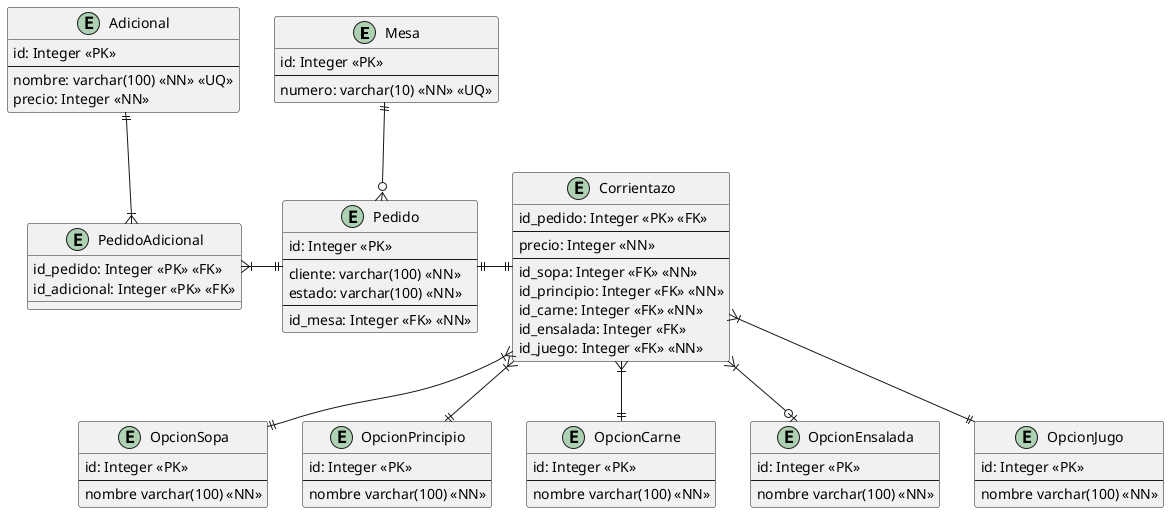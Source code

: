 @startuml "Diagrama Relacional"

Entity Mesa{
    id: Integer <<PK>>
    --
    numero: varchar(10) <<NN>> <<UQ>>
}

Entity Pedido {
    id: Integer <<PK>>
    --
    cliente: varchar(100) <<NN>>
    estado: varchar(100) <<NN>>
    --
    id_mesa: Integer <<FK>> <<NN>>
}

Entity Adicional{
    id: Integer <<PK>> 
    --
    nombre: varchar(100) <<NN>> <<UQ>>
    precio: Integer <<NN>>
}

Entity PedidoAdicional{
    id_pedido: Integer <<PK>> <<FK>>
    id_adicional: Integer <<PK>> <<FK>>
}

Entity Corrientazo{
    id_pedido: Integer <<PK>> <<FK>>
    --
    precio: Integer <<NN>>
    --
    id_sopa: Integer <<FK>> <<NN>>
    id_principio: Integer <<FK>> <<NN>>
    id_carne: Integer <<FK>> <<NN>>
    id_ensalada: Integer <<FK>>
    id_juego: Integer <<FK>> <<NN>>
}

Entity OpcionSopa{
    id: Integer <<PK>>
    --
    nombre varchar(100) <<NN>>
}
Entity OpcionPrincipio{
    id: Integer <<PK>>
    --
    nombre varchar(100) <<NN>>
}
Entity OpcionCarne{
    id: Integer <<PK>>
    --
    nombre varchar(100) <<NN>>
}
Entity OpcionEnsalada{
    id: Integer <<PK>>
    --
    nombre varchar(100) <<NN>>
}
Entity OpcionJugo{
    id: Integer <<PK>>
    --
    nombre varchar(100) <<NN>>
}

Mesa ||--o{Pedido
Pedido ||-left-|{PedidoAdicional
Adicional ||--|{PedidoAdicional

Pedido ||-right-|| Corrientazo

Corrientazo }|--|| OpcionSopa
Corrientazo }|--|| OpcionPrincipio
Corrientazo }|--|| OpcionCarne
Corrientazo }|--o| OpcionEnsalada
Corrientazo }|--|| OpcionJugo

@enduml